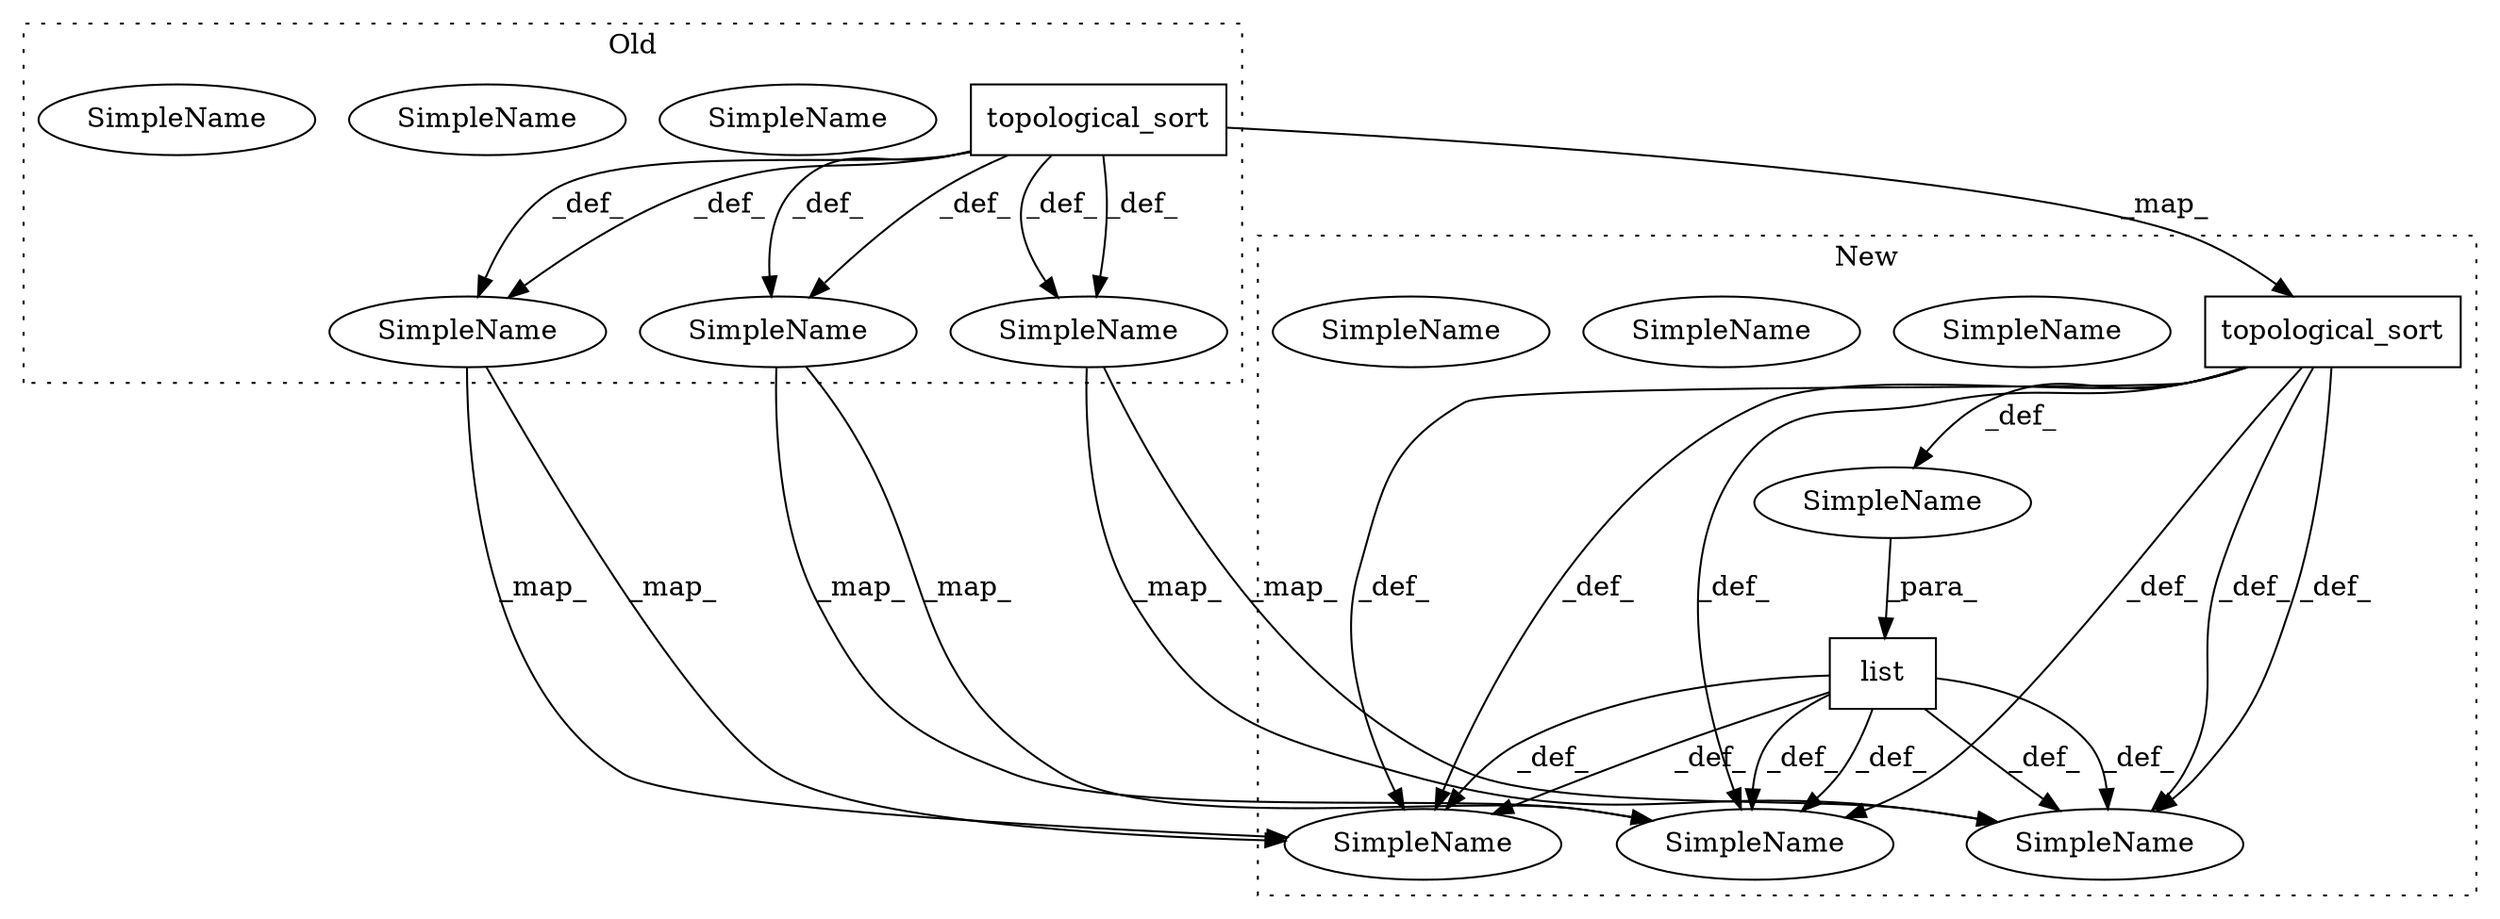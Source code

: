 digraph G {
subgraph cluster0 {
1 [label="topological_sort" a="32" s="6463,6498" l="17,1" shape="box"];
4 [label="SimpleName" a="42" s="6448" l="5" shape="ellipse"];
7 [label="SimpleName" a="42" s="6448" l="5" shape="ellipse"];
8 [label="SimpleName" a="42" s="6527" l="4" shape="ellipse"];
11 [label="SimpleName" a="42" s="6527" l="4" shape="ellipse"];
13 [label="SimpleName" a="42" s="6694" l="1" shape="ellipse"];
16 [label="SimpleName" a="42" s="6694" l="1" shape="ellipse"];
label = "Old";
style="dotted";
}
subgraph cluster1 {
2 [label="topological_sort" a="32" s="6501,6531" l="17,1" shape="box"];
3 [label="list" a="32" s="6487,6532" l="5,1" shape="box"];
5 [label="SimpleName" a="42" s="6467" l="5" shape="ellipse"];
6 [label="SimpleName" a="42" s="6467" l="5" shape="ellipse"];
9 [label="SimpleName" a="42" s="6563" l="4" shape="ellipse"];
10 [label="SimpleName" a="42" s="6563" l="4" shape="ellipse"];
12 [label="SimpleName" a="42" s="" l="" shape="ellipse"];
14 [label="SimpleName" a="42" s="6730" l="1" shape="ellipse"];
15 [label="SimpleName" a="42" s="6730" l="1" shape="ellipse"];
label = "New";
style="dotted";
}
1 -> 11 [label="_def_"];
1 -> 16 [label="_def_"];
1 -> 7 [label="_def_"];
1 -> 11 [label="_def_"];
1 -> 7 [label="_def_"];
1 -> 16 [label="_def_"];
1 -> 2 [label="_map_"];
2 -> 10 [label="_def_"];
2 -> 6 [label="_def_"];
2 -> 12 [label="_def_"];
2 -> 15 [label="_def_"];
2 -> 6 [label="_def_"];
2 -> 10 [label="_def_"];
2 -> 15 [label="_def_"];
3 -> 6 [label="_def_"];
3 -> 6 [label="_def_"];
3 -> 15 [label="_def_"];
3 -> 15 [label="_def_"];
3 -> 10 [label="_def_"];
3 -> 10 [label="_def_"];
7 -> 6 [label="_map_"];
7 -> 6 [label="_map_"];
11 -> 10 [label="_map_"];
11 -> 10 [label="_map_"];
12 -> 3 [label="_para_"];
16 -> 15 [label="_map_"];
16 -> 15 [label="_map_"];
}